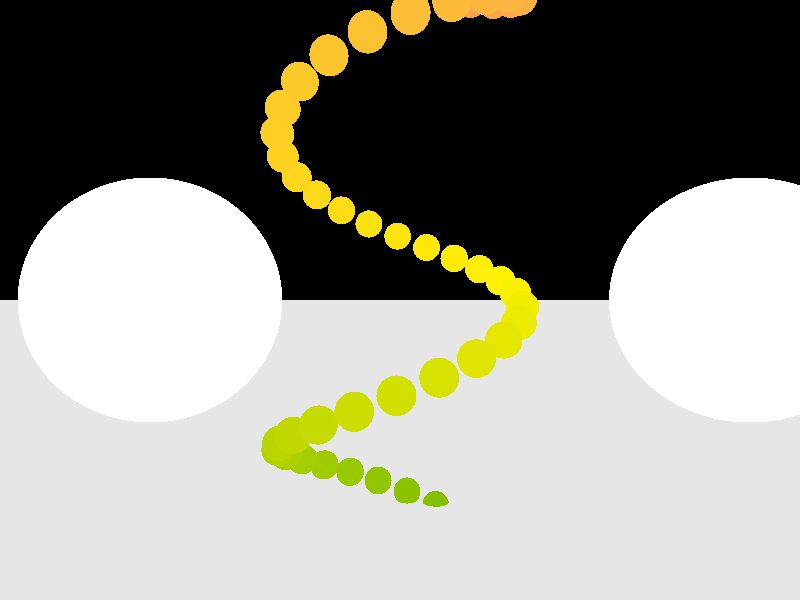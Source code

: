 camera {
  location <0, 0, -15>  
  up <0, 1, 0>  
  right <1.333, 0, 0>  
  look_at <0, 0, 0>  
}

light_source {<10, 10, -10> color rgb <3.5, 3.5, 3.5>}

light_source {<-10, 10, -10> color rgb <1.5, 1.5, 1.5>}

plane { <0, 1, 0>, -6
  pigment { color rgb <0.9, 0.9, 0.9> }
  finish {
     ambient 0.3 diffuse 0.5 specular 0 roughness 0 ior 0 reflection 0.6 refraction 0
  }
  translate <0, 0, 0>
  scale <1, 1, 1>
  rotate <0, 0, 0>
}

sphere { <-2.87867, -11.6522, 0.844529>, 0.4
  pigment { color rgb <0.117647, 0.588235, 0> }
  finish {
     ambient 0.2 diffuse 0.4 specular 0 roughness 0 ior 0 reflection 0.6 refraction 0
  }
  translate <0, 0, 0>
  scale <1, 1, 1>
  rotate <0, 0, 0>
}

sphere { <-2.99997, -11.3043, -0.0134639>, 0.4
  pigment { color rgb <0.142857, 0.598543, 0> }
  finish {
     ambient 0.2 diffuse 0.4 specular 0 roughness 0 ior 0 reflection 0.6 refraction 0
  }
  translate <0, 0, 0>
  scale <1, 1, 1>
  rotate <0, 0, 0>
}

sphere { <-2.87098, -10.9565, -0.870333>, 0.4
  pigment { color rgb <0.168067, 0.608852, 0> }
  finish {
     ambient 0.2 diffuse 0.4 specular 0 roughness 0 ior 0 reflection 0.6 refraction 0
  }
  translate <0, 0, 0>
  scale <1, 1, 1>
  rotate <0, 0, 0>
}

sphere { <-2.50246, -10.6087, -1.65459>, 0.4
  pigment { color rgb <0.193277, 0.61916, 0> }
  finish {
     ambient 0.2 diffuse 0.4 specular 0 roughness 0 ior 0 reflection 0.6 refraction 0
  }
  translate <0, 0, 0>
  scale <1, 1, 1>
  rotate <0, 0, 0>
}

sphere { <-1.92517, -10.2609, -2.30081>, 0.4
  pigment { color rgb <0.218487, 0.629468, 0> }
  finish {
     ambient 0.2 diffuse 0.4 specular 0 roughness 0 ior 0 reflection 0.6 refraction 0
  }
  translate <0, 0, 0>
  scale <1, 1, 1>
  rotate <0, 0, 0>
}

sphere { <-1.18726, -9.91304, -2.75507>, 0.4
  pigment { color rgb <0.243697, 0.639776, 0> }
  finish {
     ambient 0.2 diffuse 0.4 specular 0 roughness 0 ior 0 reflection 0.6 refraction 0
  }
  translate <0, 0, 0>
  scale <1, 1, 1>
  rotate <0, 0, 0>
}

sphere { <-0.350299, -9.56522, -2.97948>, 0.4
  pigment { color rgb <0.268908, 0.650084, 0> }
  finish {
     ambient 0.2 diffuse 0.4 specular 0 roughness 0 ior 0 reflection 0.6 refraction 0
  }
  translate <0, 0, 0>
  scale <1, 1, 1>
  rotate <0, 0, 0>
}

sphere { <0.515888, -9.21739, -2.95531>, 0.4
  pigment { color rgb <0.294118, 0.660392, 0> }
  finish {
     ambient 0.2 diffuse 0.4 specular 0 roughness 0 ior 0 reflection 0.6 refraction 0
  }
  translate <0, 0, 0>
  scale <1, 1, 1>
  rotate <0, 0, 0>
}

sphere { <1.33903, -8.86957, -2.68458>, 0.4
  pigment { color rgb <0.319328, 0.6707, 0> }
  finish {
     ambient 0.2 diffuse 0.4 specular 0 roughness 0 ior 0 reflection 0.6 refraction 0
  }
  translate <0, 0, 0>
  scale <1, 1, 1>
  rotate <0, 0, 0>
}

sphere { <2.05047, -8.52174, -2.18988>, 0.4
  pigment { color rgb <0.344538, 0.681008, 0> }
  finish {
     ambient 0.2 diffuse 0.4 specular 0 roughness 0 ior 0 reflection 0.6 refraction 0
  }
  translate <0, 0, 0>
  scale <1, 1, 1>
  rotate <0, 0, 0>
}

sphere { <2.59083, -8.17391, -1.51248>, 0.4
  pigment { color rgb <0.369748, 0.691317, 0> }
  finish {
     ambient 0.2 diffuse 0.4 specular 0 roughness 0 ior 0 reflection 0.6 refraction 0
  }
  translate <0, 0, 0>
  scale <1, 1, 1>
  rotate <0, 0, 0>
}

sphere { <2.91504, -7.82609, -0.708895>, 0.4
  pigment { color rgb <0.394958, 0.701625, 0> }
  finish {
     ambient 0.2 diffuse 0.4 specular 0 roughness 0 ior 0 reflection 0.6 refraction 0
  }
  translate <0, 0, 0>
  scale <1, 1, 1>
  rotate <0, 0, 0>
}

sphere { <2.99605, -7.47826, 0.153834>, 0.4
  pigment { color rgb <0.420168, 0.711933, 0> }
  finish {
     ambient 0.2 diffuse 0.4 specular 0 roughness 0 ior 0 reflection 0.6 refraction 0
  }
  translate <0, 0, 0>
  scale <1, 1, 1>
  rotate <0, 0, 0>
}

sphere { <2.82711, -7.13044, 1.00373>, 0.4
  pigment { color rgb <0.445378, 0.722241, 0> }
  finish {
     ambient 0.2 diffuse 0.4 specular 0 roughness 0 ior 0 reflection 0.6 refraction 0
  }
  translate <0, 0, 0>
  scale <1, 1, 1>
  rotate <0, 0, 0>
}

sphere { <2.4223, -6.78261, 1.76988>, 0.4
  pigment { color rgb <0.470588, 0.732549, 0> }
  finish {
     ambient 0.2 diffuse 0.4 specular 0 roughness 0 ior 0 reflection 0.6 refraction 0
  }
  translate <0, 0, 0>
  scale <1, 1, 1>
  rotate <0, 0, 0>
}

sphere { <1.81539, -6.43478, 2.38838>, 0.4
  pigment { color rgb <0.495798, 0.742857, 0> }
  finish {
     ambient 0.2 diffuse 0.4 specular 0 roughness 0 ior 0 reflection 0.6 refraction 0
  }
  translate <0, 0, 0>
  scale <1, 1, 1>
  rotate <0, 0, 0>
}

sphere { <1.05704, -6.08696, 2.80761>, 0.4
  pigment { color rgb <0.521008, 0.753165, 0> }
  finish {
     ambient 0.2 diffuse 0.4 specular 0 roughness 0 ior 0 reflection 0.6 refraction 0
  }
  translate <0, 0, 0>
  scale <1, 1, 1>
  rotate <0, 0, 0>
}

sphere { <0.21049, -5.73913, 2.99261>, 0.4
  pigment { color rgb <0.546219, 0.763473, 0> }
  finish {
     ambient 0.2 diffuse 0.4 specular 0 roughness 0 ior 0 reflection 0.6 refraction 0
  }
  translate <0, 0, 0>
  scale <1, 1, 1>
  rotate <0, 0, 0>
}

sphere { <-0.653617, -5.39131, 2.92793>, 0.4
  pigment { color rgb <0.571429, 0.773782, 0> }
  finish {
     ambient 0.2 diffuse 0.4 specular 0 roughness 0 ior 0 reflection 0.6 refraction 0
  }
  translate <0, 0, 0>
  scale <1, 1, 1>
  rotate <0, 0, 0>
}

sphere { <-1.46319, -5.04348, 2.61898>, 0.4
  pigment { color rgb <0.596639, 0.78409, 0> }
  finish {
     ambient 0.2 diffuse 0.4 specular 0 roughness 0 ior 0 reflection 0.6 refraction 0
  }
  translate <0, 0, 0>
  scale <1, 1, 1>
  rotate <0, 0, 0>
}

sphere { <-2.1507, -4.69565, 2.09153>, 0.4
  pigment { color rgb <0.621849, 0.794398, 0> }
  finish {
     ambient 0.2 diffuse 0.4 specular 0 roughness 0 ior 0 reflection 0.6 refraction 0
  }
  translate <0, 0, 0>
  scale <1, 1, 1>
  rotate <0, 0, 0>
}

sphere { <-2.65877, -4.34783, 1.38959>, 0.4
  pigment { color rgb <0.647059, 0.804706, 0> }
  finish {
     ambient 0.2 diffuse 0.4 specular 0 roughness 0 ior 0 reflection 0.6 refraction 0
  }
  translate <0, 0, 0>
  scale <1, 1, 1>
  rotate <0, 0, 0>
}

sphere { <-2.94502, -4, 0.571709>, 0.4
  pigment { color rgb <0.672269, 0.815014, 0> }
  finish {
     ambient 0.2 diffuse 0.4 specular 0 roughness 0 ior 0 reflection 0.6 refraction 0
  }
  translate <0, 0, 0>
  scale <1, 1, 1>
  rotate <0, 0, 0>
}

sphere { <-2.98557, -3.65218, -0.293866>, 0.4
  pigment { color rgb <0.697479, 0.825322, 0> }
  finish {
     ambient 0.2 diffuse 0.4 specular 0 roughness 0 ior 0 reflection 0.6 refraction 0
  }
  translate <0, 0, 0>
  scale <1, 1, 1>
  rotate <0, 0, 0>
}

sphere { <-2.77704, -3.30435, -1.13492>, 0.4
  pigment { color rgb <0.722689, 0.83563, 0> }
  finish {
     ambient 0.2 diffuse 0.4 specular 0 roughness 0 ior 0 reflection 0.6 refraction 0
  }
  translate <0, 0, 0>
  scale <1, 1, 1>
  rotate <0, 0, 0>
}

sphere { <-2.33682, -2.95652, -1.8813>, 0.4
  pigment { color rgb <0.747899, 0.845938, 0> }
  finish {
     ambient 0.2 diffuse 0.4 specular 0 roughness 0 ior 0 reflection 0.6 refraction 0
  }
  translate <0, 0, 0>
  scale <1, 1, 1>
  rotate <0, 0, 0>
}

sphere { <-1.70164, -2.6087, -2.47071>, 0.4
  pigment { color rgb <0.773109, 0.856247, 0> }
  finish {
     ambient 0.2 diffuse 0.4 specular 0 roughness 0 ior 0 reflection 0.6 refraction 0
  }
  translate <0, 0, 0>
  scale <1, 1, 1>
  rotate <0, 0, 0>
}

sphere { <-0.924495, -2.26087, -2.854>, 0.4
  pigment { color rgb <0.798319, 0.866555, 0> }
  finish {
     ambient 0.2 diffuse 0.4 specular 0 roughness 0 ior 0 reflection 0.6 refraction 0
  }
  translate <0, 0, 0>
  scale <1, 1, 1>
  rotate <0, 0, 0>
}

sphere { <-0.0702193, -1.91305, -2.99918>, 0.4
  pigment { color rgb <0.823529, 0.876863, 0> }
  finish {
     ambient 0.2 diffuse 0.4 specular 0 roughness 0 ior 0 reflection 0.6 refraction 0
  }
  translate <0, 0, 0>
  scale <1, 1, 1>
  rotate <0, 0, 0>
}

sphere { <0.789915, -1.56522, -2.89414>, 0.4
  pigment { color rgb <0.84874, 0.887171, 0> }
  finish {
     ambient 0.2 diffuse 0.4 specular 0 roughness 0 ior 0 reflection 0.6 refraction 0
  }
  translate <0, 0, 0>
  scale <1, 1, 1>
  rotate <0, 0, 0>
}

sphere { <1.58415, -1.21739, -2.54764>, 0.4
  pigment { color rgb <0.87395, 0.897479, 0> }
  finish {
     ambient 0.2 diffuse 0.4 specular 0 roughness 0 ior 0 reflection 0.6 refraction 0
  }
  translate <0, 0, 0>
  scale <1, 1, 1>
  rotate <0, 0, 0>
}

sphere { <2.24621, -0.869568, -1.9886>, 0.4
  pigment { color rgb <0.89916, 0.907787, 0> }
  finish {
     ambient 0.2 diffuse 0.4 specular 0 roughness 0 ior 0 reflection 0.6 refraction 0
  }
  translate <0, 0, 0>
  scale <1, 1, 1>
  rotate <0, 0, 0>
}

sphere { <2.72088, -0.521742, -1.26365>, 0.4
  pigment { color rgb <0.92437, 0.918095, 0> }
  finish {
     ambient 0.2 diffuse 0.4 specular 0 roughness 0 ior 0 reflection 0.6 refraction 0
  }
  translate <0, 0, 0>
  scale <1, 1, 1>
  rotate <0, 0, 0>
}

sphere { <2.96855, -0.173916, -0.433269>, 0.4
  pigment { color rgb <0.94958, 0.928403, 0> }
  finish {
     ambient 0.2 diffuse 0.4 specular 0 roughness 0 ior 0 reflection 0.6 refraction 0
  }
  translate <0, 0, 0>
  scale <1, 1, 1>
  rotate <0, 0, 0>
}

sphere { <2.96855, 0.17391, 0.433256>, 0.4
  pigment { color rgb <0.97479, 0.938711, 0> }
  finish {
     ambient 0.2 diffuse 0.4 specular 0 roughness 0 ior 0 reflection 0.6 refraction 0
  }
  translate <0, 0, 0>
  scale <1, 1, 1>
  rotate <0, 0, 0>
}

sphere { <2.72089, 0.521737, 1.26363>, 0.4
  pigment { color rgb <1, 0.94902, 0> }
  finish {
     ambient 0.2 diffuse 0.4 specular 0 roughness 0 ior 0 reflection 0.6 refraction 0
  }
  translate <0, 0, 0>
  scale <1, 1, 1>
  rotate <0, 0, 0>
}

sphere { <2.24622, 0.869563, 1.98859>, 0.4
  pigment { color rgb <0.999104, 0.935462, 0.0140056> }
  finish {
     ambient 0.2 diffuse 0.4 specular 0 roughness 0 ior 0 reflection 0.6 refraction 0
  }
  translate <0, 0, 0>
  scale <1, 1, 1>
  rotate <0, 0, 0>
}

sphere { <1.58416, 1.21739, 2.54764>, 0.4
  pigment { color rgb <0.998207, 0.921905, 0.0280112> }
  finish {
     ambient 0.2 diffuse 0.4 specular 0 roughness 0 ior 0 reflection 0.6 refraction 0
  }
  translate <0, 0, 0>
  scale <1, 1, 1>
  rotate <0, 0, 0>
}

sphere { <0.789927, 1.56521, 2.89413>, 0.4
  pigment { color rgb <0.997311, 0.908347, 0.0420168> }
  finish {
     ambient 0.2 diffuse 0.4 specular 0 roughness 0 ior 0 reflection 0.6 refraction 0
  }
  translate <0, 0, 0>
  scale <1, 1, 1>
  rotate <0, 0, 0>
}

sphere { <-0.0702064, 1.91304, 2.99918>, 0.4
  pigment { color rgb <0.996415, 0.89479, 0.0560224> }
  finish {
     ambient 0.2 diffuse 0.4 specular 0 roughness 0 ior 0 reflection 0.6 refraction 0
  }
  translate <0, 0, 0>
  scale <1, 1, 1>
  rotate <0, 0, 0>
}

sphere { <-0.924483, 2.26087, 2.854>, 0.4
  pigment { color rgb <0.995518, 0.881233, 0.070028> }
  finish {
     ambient 0.2 diffuse 0.4 specular 0 roughness 0 ior 0 reflection 0.6 refraction 0
  }
  translate <0, 0, 0>
  scale <1, 1, 1>
  rotate <0, 0, 0>
}

sphere { <-1.70163, 2.60869, 2.47072>, 0.4
  pigment { color rgb <0.994622, 0.867675, 0.0840336> }
  finish {
     ambient 0.2 diffuse 0.4 specular 0 roughness 0 ior 0 reflection 0.6 refraction 0
  }
  translate <0, 0, 0>
  scale <1, 1, 1>
  rotate <0, 0, 0>
}

sphere { <-2.33681, 2.95652, 1.88131>, 0.4
  pigment { color rgb <0.993725, 0.854118, 0.0980392> }
  finish {
     ambient 0.2 diffuse 0.4 specular 0 roughness 0 ior 0 reflection 0.6 refraction 0
  }
  translate <0, 0, 0>
  scale <1, 1, 1>
  rotate <0, 0, 0>
}

sphere { <-2.77703, 3.30434, 1.13494>, 0.4
  pigment { color rgb <0.992829, 0.84056, 0.112045> }
  finish {
     ambient 0.2 diffuse 0.4 specular 0 roughness 0 ior 0 reflection 0.6 refraction 0
  }
  translate <0, 0, 0>
  scale <1, 1, 1>
  rotate <0, 0, 0>
}

sphere { <-2.98557, 3.65217, 0.293879>, 0.4
  pigment { color rgb <0.991933, 0.827003, 0.12605> }
  finish {
     ambient 0.2 diffuse 0.4 specular 0 roughness 0 ior 0 reflection 0.6 refraction 0
  }
  translate <0, 0, 0>
  scale <1, 1, 1>
  rotate <0, 0, 0>
}

sphere { <-2.94502, 4, -0.571696>, 0.4
  pigment { color rgb <0.991036, 0.813445, 0.140056> }
  finish {
     ambient 0.2 diffuse 0.4 specular 0 roughness 0 ior 0 reflection 0.6 refraction 0
  }
  translate <0, 0, 0>
  scale <1, 1, 1>
  rotate <0, 0, 0>
}

sphere { <-2.65877, 4.34782, -1.38957>, 0.4
  pigment { color rgb <0.99014, 0.799888, 0.154062> }
  finish {
     ambient 0.2 diffuse 0.4 specular 0 roughness 0 ior 0 reflection 0.6 refraction 0
  }
  translate <0, 0, 0>
  scale <1, 1, 1>
  rotate <0, 0, 0>
}

sphere { <-2.15071, 4.69565, -2.09152>, 0.4
  pigment { color rgb <0.989244, 0.786331, 0.168067> }
  finish {
     ambient 0.2 diffuse 0.4 specular 0 roughness 0 ior 0 reflection 0.6 refraction 0
  }
  translate <0, 0, 0>
  scale <1, 1, 1>
  rotate <0, 0, 0>
}

sphere { <-1.4632, 5.04348, -2.61898>, 0.4
  pigment { color rgb <0.988347, 0.772773, 0.182073> }
  finish {
     ambient 0.2 diffuse 0.4 specular 0 roughness 0 ior 0 reflection 0.6 refraction 0
  }
  translate <0, 0, 0>
  scale <1, 1, 1>
  rotate <0, 0, 0>
}

sphere { <-0.65363, 5.3913, -2.92793>, 0.4
  pigment { color rgb <0.987451, 0.759216, 0.196078> }
  finish {
     ambient 0.2 diffuse 0.4 specular 0 roughness 0 ior 0 reflection 0.6 refraction 0
  }
  translate <0, 0, 0>
  scale <1, 1, 1>
  rotate <0, 0, 0>
}

sphere { <0.210477, 5.73913, -2.99261>, 0.4
  pigment { color rgb <0.986555, 0.745658, 0.210084> }
  finish {
     ambient 0.2 diffuse 0.4 specular 0 roughness 0 ior 0 reflection 0.6 refraction 0
  }
  translate <0, 0, 0>
  scale <1, 1, 1>
  rotate <0, 0, 0>
}

sphere { <1.05702, 6.08695, -2.80761>, 0.4
  pigment { color rgb <0.985658, 0.732101, 0.22409> }
  finish {
     ambient 0.2 diffuse 0.4 specular 0 roughness 0 ior 0 reflection 0.6 refraction 0
  }
  translate <0, 0, 0>
  scale <1, 1, 1>
  rotate <0, 0, 0>
}

sphere { <1.81538, 6.43478, -2.38838>, 0.4
  pigment { color rgb <0.984762, 0.718543, 0.238095> }
  finish {
     ambient 0.2 diffuse 0.4 specular 0 roughness 0 ior 0 reflection 0.6 refraction 0
  }
  translate <0, 0, 0>
  scale <1, 1, 1>
  rotate <0, 0, 0>
}

sphere { <2.42229, 6.78261, -1.76989>, 0.4
  pigment { color rgb <0.983866, 0.704986, 0.252101> }
  finish {
     ambient 0.2 diffuse 0.4 specular 0 roughness 0 ior 0 reflection 0.6 refraction 0
  }
  translate <0, 0, 0>
  scale <1, 1, 1>
  rotate <0, 0, 0>
}

sphere { <2.8271, 7.13043, -1.00374>, 0.4
  pigment { color rgb <0.982969, 0.691429, 0.266106> }
  finish {
     ambient 0.2 diffuse 0.4 specular 0 roughness 0 ior 0 reflection 0.6 refraction 0
  }
  translate <0, 0, 0>
  scale <1, 1, 1>
  rotate <0, 0, 0>
}

sphere { <2.99605, 7.47826, -0.153846>, 0.4
  pigment { color rgb <0.982073, 0.677871, 0.280112> }
  finish {
     ambient 0.2 diffuse 0.4 specular 0 roughness 0 ior 0 reflection 0.6 refraction 0
  }
  translate <0, 0, 0>
  scale <1, 1, 1>
  rotate <0, 0, 0>
}

sphere { <2.91504, 7.82608, 0.708883>, 0.4
  pigment { color rgb <0.981176, 0.664314, 0.294118> }
  finish {
     ambient 0.2 diffuse 0.4 specular 0 roughness 0 ior 0 reflection 0.6 refraction 0
  }
  translate <0, 0, 0>
  scale <1, 1, 1>
  rotate <0, 0, 0>
}

sphere { <2.59084, 8.17391, 1.51247>, 0.4
  pigment { color rgb <0.98028, 0.650756, 0.308123> }
  finish {
     ambient 0.2 diffuse 0.4 specular 0 roughness 0 ior 0 reflection 0.6 refraction 0
  }
  translate <0, 0, 0>
  scale <1, 1, 1>
  rotate <0, 0, 0>
}

sphere { <2.05048, 8.52174, 2.18987>, 0.4
  pigment { color rgb <0.979384, 0.637199, 0.322129> }
  finish {
     ambient 0.2 diffuse 0.4 specular 0 roughness 0 ior 0 reflection 0.6 refraction 0
  }
  translate <0, 0, 0>
  scale <1, 1, 1>
  rotate <0, 0, 0>
}

sphere { <1.33905, 8.86956, 2.68458>, 0.4
  pigment { color rgb <0.978487, 0.623641, 0.336134> }
  finish {
     ambient 0.2 diffuse 0.4 specular 0 roughness 0 ior 0 reflection 0.6 refraction 0
  }
  translate <0, 0, 0>
  scale <1, 1, 1>
  rotate <0, 0, 0>
}

sphere { <0.515901, 9.21739, 2.95531>, 0.4
  pigment { color rgb <0.977591, 0.610084, 0.35014> }
  finish {
     ambient 0.2 diffuse 0.4 specular 0 roughness 0 ior 0 reflection 0.6 refraction 0
  }
  translate <0, 0, 0>
  scale <1, 1, 1>
  rotate <0, 0, 0>
}

sphere { <-0.350286, 9.56521, 2.97948>, 0.4
  pigment { color rgb <0.976695, 0.596527, 0.364146> }
  finish {
     ambient 0.2 diffuse 0.4 specular 0 roughness 0 ior 0 reflection 0.6 refraction 0
  }
  translate <0, 0, 0>
  scale <1, 1, 1>
  rotate <0, 0, 0>
}

sphere { <-1.18725, 9.91304, 2.75507>, 0.4
  pigment { color rgb <0.975798, 0.582969, 0.378151> }
  finish {
     ambient 0.2 diffuse 0.4 specular 0 roughness 0 ior 0 reflection 0.6 refraction 0
  }
  translate <0, 0, 0>
  scale <1, 1, 1>
  rotate <0, 0, 0>
}

sphere { <-1.92516, 10.2609, 2.30082>, 0.4
  pigment { color rgb <0.974902, 0.569412, 0.392157> }
  finish {
     ambient 0.2 diffuse 0.4 specular 0 roughness 0 ior 0 reflection 0.6 refraction 0
  }
  translate <0, 0, 0>
  scale <1, 1, 1>
  rotate <0, 0, 0>
}

sphere { <-2.50246, 10.6087, 1.6546>, 0.4
  pigment { color rgb <0.974006, 0.555854, 0.406162> }
  finish {
     ambient 0.2 diffuse 0.4 specular 0 roughness 0 ior 0 reflection 0.6 refraction 0
  }
  translate <0, 0, 0>
  scale <1, 1, 1>
  rotate <0, 0, 0>
}

sphere { <-2.87098, 10.9565, 0.870344>, 0.4
  pigment { color rgb <0.973109, 0.542297, 0.420168> }
  finish {
     ambient 0.2 diffuse 0.4 specular 0 roughness 0 ior 0 reflection 0.6 refraction 0
  }
  translate <0, 0, 0>
  scale <1, 1, 1>
  rotate <0, 0, 0>
}

sphere { <-2.99997, 11.3043, 0.0134753>, 0.4
  pigment { color rgb <0.972213, 0.52874, 0.434174> }
  finish {
     ambient 0.2 diffuse 0.4 specular 0 roughness 0 ior 0 reflection 0.6 refraction 0
  }
  translate <0, 0, 0>
  scale <1, 1, 1>
  rotate <0, 0, 0>
}

sphere { <-2.87868, 11.6522, -0.844518>, 0.4
  pigment { color rgb <0.971317, 0.515182, 0.448179> }
  finish {
     ambient 0.2 diffuse 0.4 specular 0 roughness 0 ior 0 reflection 0.6 refraction 0
  }
  translate <0, 0, 0>
  scale <1, 1, 1>
  rotate <0, 0, 0>
}

sphere { <-2.51722, 12, -1.63205>, 0.4
  pigment { color rgb <0.97042, 0.501625, 0.462185> }
  finish {
     ambient 0.2 diffuse 0.4 specular 0 roughness 0 ior 0 reflection 0.6 refraction 0
  }
  translate <0, 0, 0>
  scale <1, 1, 1>
  rotate <0, 0, 0>
}

sphere { <-1.94575, 12.3478, -2.28343>, 0.4
  pigment { color rgb <0.969524, 0.488067, 0.47619> }
  finish {
     ambient 0.2 diffuse 0.4 specular 0 roughness 0 ior 0 reflection 0.6 refraction 0
  }
  translate <0, 0, 0>
  scale <1, 1, 1>
  rotate <0, 0, 0>
}

sphere { <0, 0, 10>, 5
  pigment { color rgb <1, 1, 1> }
  finish {
     ambient 0.2 diffuse 0.4 specular 0 roughness 0 ior 0 reflection 0.8 refraction 0
  }
  translate <14, 0, 0>
  scale <1, 1, 1>
  rotate <0, 0, 0>
}

sphere { <0, 0, 10>, 5
  pigment { color rgb <1, 1, 1> }
  finish {
     ambient 0.2 diffuse 0.4 specular 0 roughness 0 ior 0 reflection 0.8 refraction 0
  }
  translate <-10, 0, 0>
  scale <1, 1, 1>
  rotate <0, 0, 0>
}
